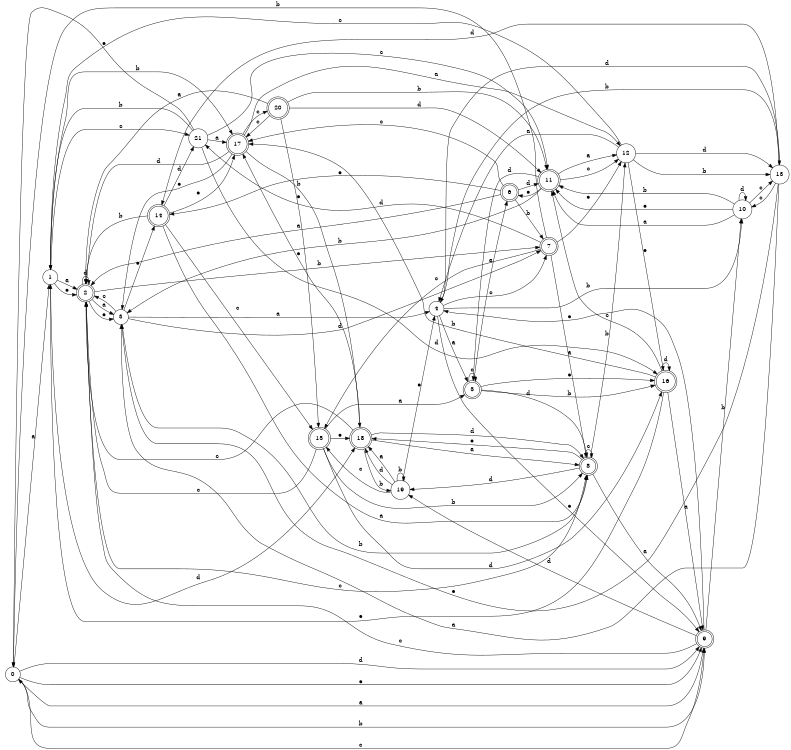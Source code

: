 digraph n18_4 {
__start0 [label="" shape="none"];

rankdir=LR;
size="8,5";

s0 [style="filled", color="black", fillcolor="white" shape="circle", label="0"];
s1 [style="filled", color="black", fillcolor="white" shape="circle", label="1"];
s2 [style="rounded,filled", color="black", fillcolor="white" shape="doublecircle", label="2"];
s3 [style="filled", color="black", fillcolor="white" shape="circle", label="3"];
s4 [style="filled", color="black", fillcolor="white" shape="circle", label="4"];
s5 [style="rounded,filled", color="black", fillcolor="white" shape="doublecircle", label="5"];
s6 [style="rounded,filled", color="black", fillcolor="white" shape="doublecircle", label="6"];
s7 [style="rounded,filled", color="black", fillcolor="white" shape="doublecircle", label="7"];
s8 [style="rounded,filled", color="black", fillcolor="white" shape="doublecircle", label="8"];
s9 [style="rounded,filled", color="black", fillcolor="white" shape="doublecircle", label="9"];
s10 [style="filled", color="black", fillcolor="white" shape="circle", label="10"];
s11 [style="rounded,filled", color="black", fillcolor="white" shape="doublecircle", label="11"];
s12 [style="filled", color="black", fillcolor="white" shape="circle", label="12"];
s13 [style="filled", color="black", fillcolor="white" shape="circle", label="13"];
s14 [style="rounded,filled", color="black", fillcolor="white" shape="doublecircle", label="14"];
s15 [style="rounded,filled", color="black", fillcolor="white" shape="doublecircle", label="15"];
s16 [style="rounded,filled", color="black", fillcolor="white" shape="doublecircle", label="16"];
s17 [style="rounded,filled", color="black", fillcolor="white" shape="doublecircle", label="17"];
s18 [style="rounded,filled", color="black", fillcolor="white" shape="doublecircle", label="18"];
s19 [style="filled", color="black", fillcolor="white" shape="circle", label="19"];
s20 [style="rounded,filled", color="black", fillcolor="white" shape="doublecircle", label="20"];
s21 [style="filled", color="black", fillcolor="white" shape="circle", label="21"];
s0 -> s1 [label="a"];
s0 -> s9 [label="b"];
s0 -> s9 [label="c"];
s0 -> s9 [label="d"];
s0 -> s9 [label="e"];
s1 -> s2 [label="a"];
s1 -> s17 [label="b"];
s1 -> s21 [label="c"];
s1 -> s18 [label="d"];
s1 -> s2 [label="e"];
s2 -> s3 [label="a"];
s2 -> s7 [label="b"];
s2 -> s8 [label="c"];
s2 -> s2 [label="d"];
s2 -> s3 [label="e"];
s3 -> s4 [label="a"];
s3 -> s8 [label="b"];
s3 -> s2 [label="c"];
s3 -> s7 [label="d"];
s3 -> s14 [label="e"];
s4 -> s5 [label="a"];
s4 -> s10 [label="b"];
s4 -> s7 [label="c"];
s4 -> s13 [label="d"];
s4 -> s9 [label="e"];
s5 -> s6 [label="a"];
s5 -> s16 [label="b"];
s5 -> s5 [label="c"];
s5 -> s8 [label="d"];
s5 -> s16 [label="e"];
s6 -> s2 [label="a"];
s6 -> s7 [label="b"];
s6 -> s17 [label="c"];
s6 -> s11 [label="d"];
s6 -> s14 [label="e"];
s7 -> s8 [label="a"];
s7 -> s0 [label="b"];
s7 -> s15 [label="c"];
s7 -> s21 [label="d"];
s7 -> s12 [label="e"];
s8 -> s9 [label="a"];
s8 -> s12 [label="b"];
s8 -> s8 [label="c"];
s8 -> s19 [label="d"];
s8 -> s18 [label="e"];
s9 -> s0 [label="a"];
s9 -> s10 [label="b"];
s9 -> s2 [label="c"];
s9 -> s19 [label="d"];
s9 -> s4 [label="e"];
s10 -> s11 [label="a"];
s10 -> s11 [label="b"];
s10 -> s13 [label="c"];
s10 -> s10 [label="d"];
s10 -> s11 [label="e"];
s11 -> s12 [label="a"];
s11 -> s3 [label="b"];
s11 -> s12 [label="c"];
s11 -> s5 [label="d"];
s11 -> s6 [label="e"];
s12 -> s4 [label="a"];
s12 -> s13 [label="b"];
s12 -> s1 [label="c"];
s12 -> s13 [label="d"];
s12 -> s16 [label="e"];
s13 -> s3 [label="a"];
s13 -> s4 [label="b"];
s13 -> s10 [label="c"];
s13 -> s14 [label="d"];
s13 -> s3 [label="e"];
s14 -> s8 [label="a"];
s14 -> s2 [label="b"];
s14 -> s15 [label="c"];
s14 -> s21 [label="d"];
s14 -> s17 [label="e"];
s15 -> s5 [label="a"];
s15 -> s8 [label="b"];
s15 -> s2 [label="c"];
s15 -> s16 [label="d"];
s15 -> s18 [label="e"];
s16 -> s9 [label="a"];
s16 -> s17 [label="b"];
s16 -> s11 [label="c"];
s16 -> s16 [label="d"];
s16 -> s1 [label="e"];
s17 -> s12 [label="a"];
s17 -> s18 [label="b"];
s17 -> s20 [label="c"];
s17 -> s2 [label="d"];
s17 -> s3 [label="e"];
s18 -> s8 [label="a"];
s18 -> s19 [label="b"];
s18 -> s2 [label="c"];
s18 -> s8 [label="d"];
s18 -> s17 [label="e"];
s19 -> s18 [label="a"];
s19 -> s19 [label="b"];
s19 -> s15 [label="c"];
s19 -> s18 [label="d"];
s19 -> s4 [label="e"];
s20 -> s2 [label="a"];
s20 -> s11 [label="b"];
s20 -> s17 [label="c"];
s20 -> s11 [label="d"];
s20 -> s15 [label="e"];
s21 -> s17 [label="a"];
s21 -> s1 [label="b"];
s21 -> s11 [label="c"];
s21 -> s16 [label="d"];
s21 -> s0 [label="e"];

}